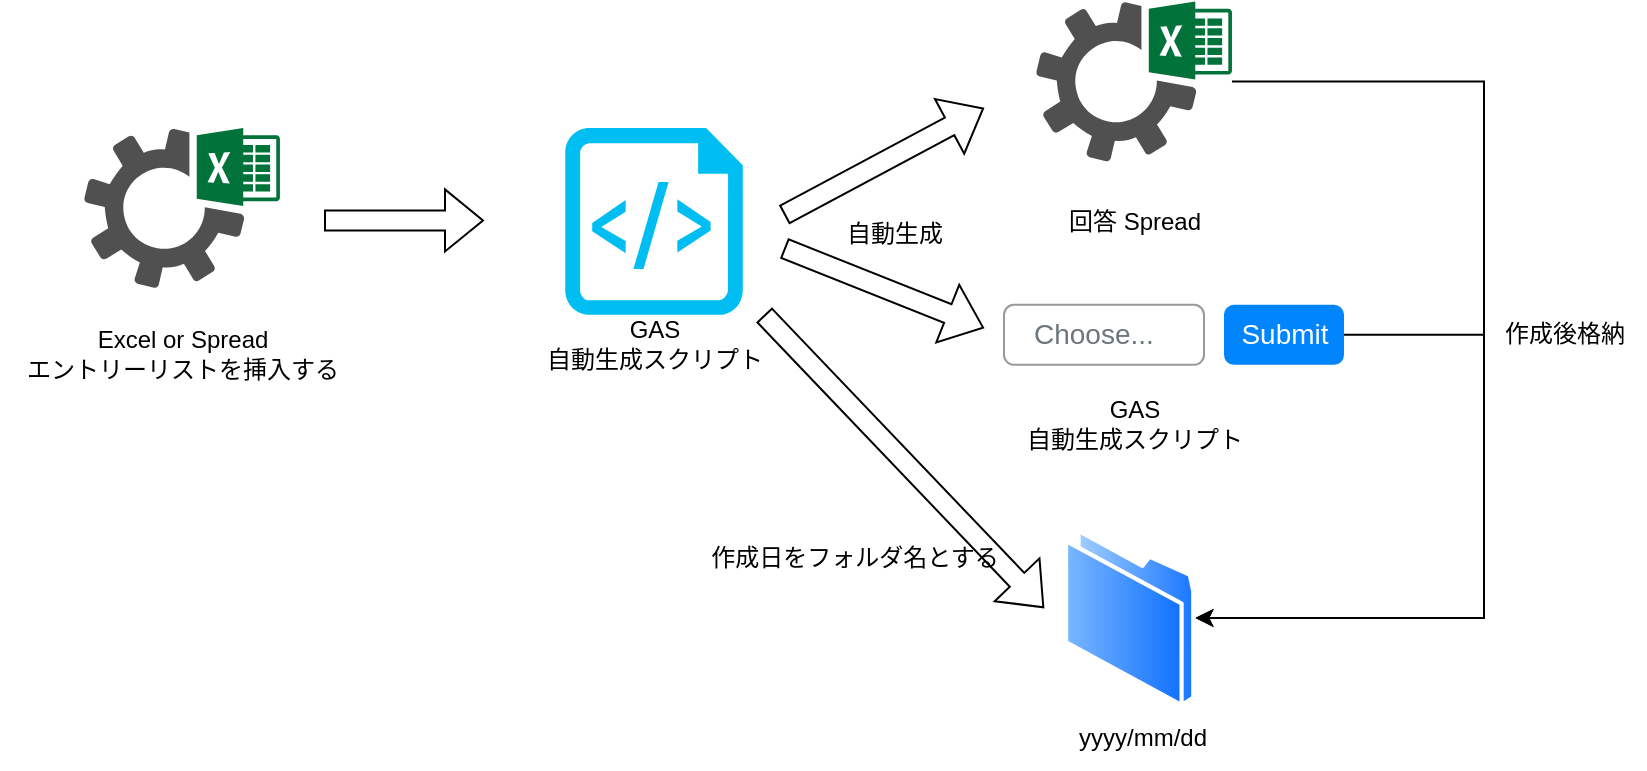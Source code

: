 <mxfile version="21.2.8" type="device">
  <diagram name="Page-1" id="nKn1tsEERxkJ7O_jjuu4">
    <mxGraphModel dx="984" dy="645" grid="1" gridSize="10" guides="1" tooltips="1" connect="1" arrows="1" fold="1" page="1" pageScale="1" pageWidth="1169" pageHeight="827" math="0" shadow="0">
      <root>
        <mxCell id="0" />
        <mxCell id="1" parent="0" />
        <mxCell id="gljU8tMCBGomwoV_KUzh-19" value="Choose..." style="html=1;shadow=0;dashed=0;shape=mxgraph.bootstrap.rrect;rSize=5;fillColor=#ffffff;strokeColor=#999999;align=left;spacing=15;fontSize=14;fontColor=#6C767D;" vertex="1" parent="1">
          <mxGeometry x="540" y="288.42" width="100" height="30" as="geometry" />
        </mxCell>
        <mxCell id="gljU8tMCBGomwoV_KUzh-37" style="edgeStyle=orthogonalEdgeStyle;rounded=0;orthogonalLoop=1;jettySize=auto;html=1;entryX=1;entryY=0.5;entryDx=0;entryDy=0;" edge="1" parent="1" source="gljU8tMCBGomwoV_KUzh-23" target="gljU8tMCBGomwoV_KUzh-35">
          <mxGeometry relative="1" as="geometry">
            <Array as="points">
              <mxPoint x="780" y="303" />
              <mxPoint x="780" y="445" />
            </Array>
          </mxGeometry>
        </mxCell>
        <mxCell id="gljU8tMCBGomwoV_KUzh-23" value="Submit" style="html=1;shadow=0;dashed=0;shape=mxgraph.bootstrap.rrect;rSize=5;fillColor=#0085FC;strokeColor=none;align=center;spacing=15;fontSize=14;fontColor=#ffffff;sketch=0;" vertex="1" parent="1">
          <mxGeometry x="650" y="288.42" width="60" height="30" as="geometry" />
        </mxCell>
        <mxCell id="gljU8tMCBGomwoV_KUzh-24" value="" style="verticalLabelPosition=bottom;html=1;verticalAlign=top;align=center;strokeColor=none;fillColor=#00BEF2;shape=mxgraph.azure.script_file;pointerEvents=1;" vertex="1" parent="1">
          <mxGeometry x="320.63" y="200" width="88.75" height="93.42" as="geometry" />
        </mxCell>
        <mxCell id="gljU8tMCBGomwoV_KUzh-25" value="GAS&lt;br&gt;自動生成スクリプト" style="text;html=1;align=center;verticalAlign=middle;resizable=0;points=[];autosize=1;strokeColor=none;fillColor=none;" vertex="1" parent="1">
          <mxGeometry x="300" y="288.42" width="130" height="40" as="geometry" />
        </mxCell>
        <mxCell id="gljU8tMCBGomwoV_KUzh-26" value="" style="sketch=0;pointerEvents=1;shadow=0;dashed=0;html=1;strokeColor=none;fillColor=#505050;labelPosition=center;verticalLabelPosition=bottom;verticalAlign=top;outlineConnect=0;align=center;shape=mxgraph.office.services.excel_services;" vertex="1" parent="1">
          <mxGeometry x="80" y="200" width="97.96" height="80" as="geometry" />
        </mxCell>
        <mxCell id="gljU8tMCBGomwoV_KUzh-27" value="Excel or Spread&lt;br&gt;エントリーリストを挿入する" style="text;html=1;align=center;verticalAlign=middle;resizable=0;points=[];autosize=1;strokeColor=none;fillColor=none;" vertex="1" parent="1">
          <mxGeometry x="38.98" y="293.42" width="180" height="40" as="geometry" />
        </mxCell>
        <mxCell id="gljU8tMCBGomwoV_KUzh-28" value="" style="shape=flexArrow;endArrow=classic;html=1;rounded=0;" edge="1" parent="1">
          <mxGeometry width="50" height="50" relative="1" as="geometry">
            <mxPoint x="200" y="246.21" as="sourcePoint" />
            <mxPoint x="280" y="246.21" as="targetPoint" />
          </mxGeometry>
        </mxCell>
        <mxCell id="gljU8tMCBGomwoV_KUzh-29" value="GAS&lt;br&gt;自動生成スクリプト" style="text;html=1;align=center;verticalAlign=middle;resizable=0;points=[];autosize=1;strokeColor=none;fillColor=none;" vertex="1" parent="1">
          <mxGeometry x="540" y="328.42" width="130" height="40" as="geometry" />
        </mxCell>
        <mxCell id="gljU8tMCBGomwoV_KUzh-36" style="edgeStyle=orthogonalEdgeStyle;rounded=0;orthogonalLoop=1;jettySize=auto;html=1;entryX=1;entryY=0.5;entryDx=0;entryDy=0;" edge="1" parent="1" source="gljU8tMCBGomwoV_KUzh-30" target="gljU8tMCBGomwoV_KUzh-35">
          <mxGeometry relative="1" as="geometry">
            <Array as="points">
              <mxPoint x="780" y="177" />
              <mxPoint x="780" y="445" />
            </Array>
          </mxGeometry>
        </mxCell>
        <mxCell id="gljU8tMCBGomwoV_KUzh-30" value="" style="sketch=0;pointerEvents=1;shadow=0;dashed=0;html=1;strokeColor=none;fillColor=#505050;labelPosition=center;verticalLabelPosition=bottom;verticalAlign=top;outlineConnect=0;align=center;shape=mxgraph.office.services.excel_services;" vertex="1" parent="1">
          <mxGeometry x="556.02" y="136.71" width="97.96" height="80" as="geometry" />
        </mxCell>
        <mxCell id="gljU8tMCBGomwoV_KUzh-31" value="回答 Spread" style="text;html=1;align=center;verticalAlign=middle;resizable=0;points=[];autosize=1;strokeColor=none;fillColor=none;" vertex="1" parent="1">
          <mxGeometry x="560" y="231.71" width="90" height="30" as="geometry" />
        </mxCell>
        <mxCell id="gljU8tMCBGomwoV_KUzh-32" value="" style="shape=flexArrow;endArrow=classic;html=1;rounded=0;" edge="1" parent="1">
          <mxGeometry width="50" height="50" relative="1" as="geometry">
            <mxPoint x="430" y="243.42" as="sourcePoint" />
            <mxPoint x="530" y="190" as="targetPoint" />
          </mxGeometry>
        </mxCell>
        <mxCell id="gljU8tMCBGomwoV_KUzh-33" value="" style="shape=flexArrow;endArrow=classic;html=1;rounded=0;" edge="1" parent="1">
          <mxGeometry width="50" height="50" relative="1" as="geometry">
            <mxPoint x="430" y="260.13" as="sourcePoint" />
            <mxPoint x="530" y="300" as="targetPoint" />
          </mxGeometry>
        </mxCell>
        <mxCell id="gljU8tMCBGomwoV_KUzh-34" value="自動生成" style="text;html=1;align=center;verticalAlign=middle;resizable=0;points=[];autosize=1;strokeColor=none;fillColor=none;" vertex="1" parent="1">
          <mxGeometry x="450" y="238" width="70" height="30" as="geometry" />
        </mxCell>
        <mxCell id="gljU8tMCBGomwoV_KUzh-35" value="" style="image;aspect=fixed;perimeter=ellipsePerimeter;html=1;align=center;shadow=0;dashed=0;spacingTop=3;image=img/lib/active_directory/folder.svg;" vertex="1" parent="1">
          <mxGeometry x="570" y="400" width="65.7" height="90" as="geometry" />
        </mxCell>
        <mxCell id="gljU8tMCBGomwoV_KUzh-38" value="作成後格納" style="text;html=1;align=center;verticalAlign=middle;resizable=0;points=[];autosize=1;strokeColor=none;fillColor=none;" vertex="1" parent="1">
          <mxGeometry x="780" y="288.42" width="80" height="30" as="geometry" />
        </mxCell>
        <mxCell id="gljU8tMCBGomwoV_KUzh-39" value="" style="shape=flexArrow;endArrow=classic;html=1;rounded=0;" edge="1" parent="1">
          <mxGeometry width="50" height="50" relative="1" as="geometry">
            <mxPoint x="420" y="293.42" as="sourcePoint" />
            <mxPoint x="560" y="440" as="targetPoint" />
          </mxGeometry>
        </mxCell>
        <mxCell id="gljU8tMCBGomwoV_KUzh-40" value="作成日をフォルダ名とする" style="text;html=1;align=center;verticalAlign=middle;resizable=0;points=[];autosize=1;strokeColor=none;fillColor=none;" vertex="1" parent="1">
          <mxGeometry x="380" y="400" width="170" height="30" as="geometry" />
        </mxCell>
        <mxCell id="gljU8tMCBGomwoV_KUzh-41" value="yyyy/mm/dd" style="text;html=1;align=center;verticalAlign=middle;resizable=0;points=[];autosize=1;strokeColor=none;fillColor=none;" vertex="1" parent="1">
          <mxGeometry x="563.98" y="490" width="90" height="30" as="geometry" />
        </mxCell>
      </root>
    </mxGraphModel>
  </diagram>
</mxfile>
